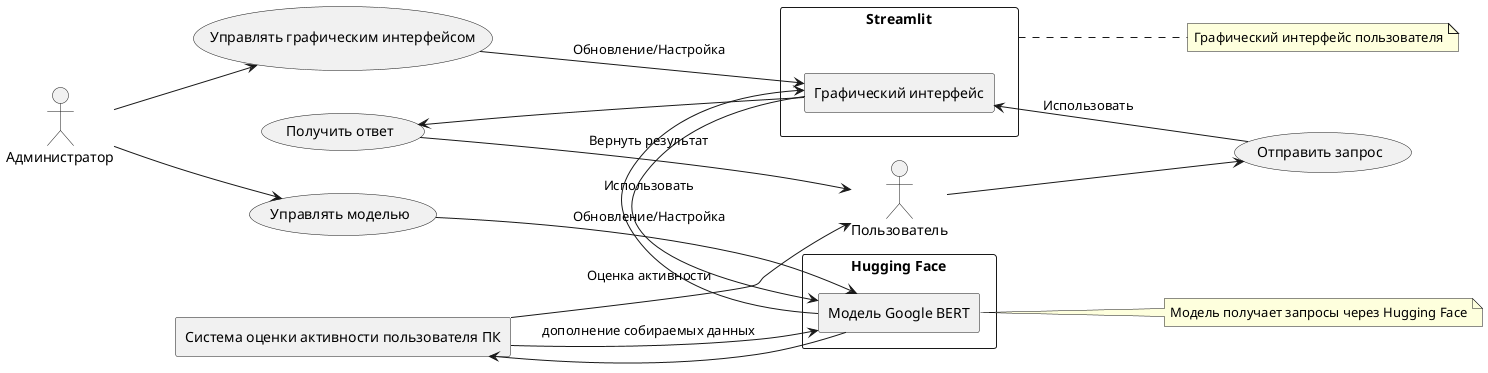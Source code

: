 @startuml precedent1
left to right direction

actor "Пользователь" as User
actor "Администратор" as Admin
rectangle "Hugging Face" {
    rectangle "Модель Google BERT" as BERT
}
rectangle "Streamlit" {
    rectangle "Графический интерфейс" as StreamlitGUI
}
rectangle "Система оценки активности пользователя ПК" as GradeSystem

User --> (Отправить запрос)
(Отправить запрос) --> StreamlitGUI : Использовать
StreamlitGUI --> BERT : Использовать
BERT --> StreamlitGUI
StreamlitGUI --> (Получить ответ)
(Получить ответ) --> User : Вернуть результат

Admin --> (Управлять моделью)
(Управлять моделью) --> BERT : Обновление/Настройка
Admin --> (Управлять графическим интерфейсом)
(Управлять графическим интерфейсом) --> StreamlitGUI : Обновление/Настройка

GradeSystem --> BERT : дополнение собираемых данных 
BERT --> GradeSystem
GradeSystem --> User : Оценка активности

note right of BERT : Модель получает запросы через Hugging Face
note right of Streamlit : Графический интерфейс пользователя
@enduml
